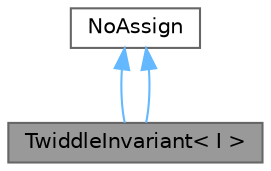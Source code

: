 digraph "TwiddleInvariant&lt; I &gt;"
{
 // LATEX_PDF_SIZE
  bgcolor="transparent";
  edge [fontname=Helvetica,fontsize=10,labelfontname=Helvetica,labelfontsize=10];
  node [fontname=Helvetica,fontsize=10,shape=box,height=0.2,width=0.4];
  Node1 [id="Node000001",label="TwiddleInvariant\< I \>",height=0.2,width=0.4,color="gray40", fillcolor="grey60", style="filled", fontcolor="black",tooltip="Function object for use with parallel_for.h."];
  Node2 -> Node1 [id="edge3_Node000001_Node000002",dir="back",color="steelblue1",style="solid",tooltip=" "];
  Node2 [id="Node000002",label="NoAssign",height=0.2,width=0.4,color="gray40", fillcolor="white", style="filled",URL="$class_no_assign.html",tooltip="Base class for prohibiting compiler-generated operator="];
  Node2 -> Node1 [id="edge4_Node000001_Node000002",dir="back",color="steelblue1",style="solid",tooltip=" "];
}
